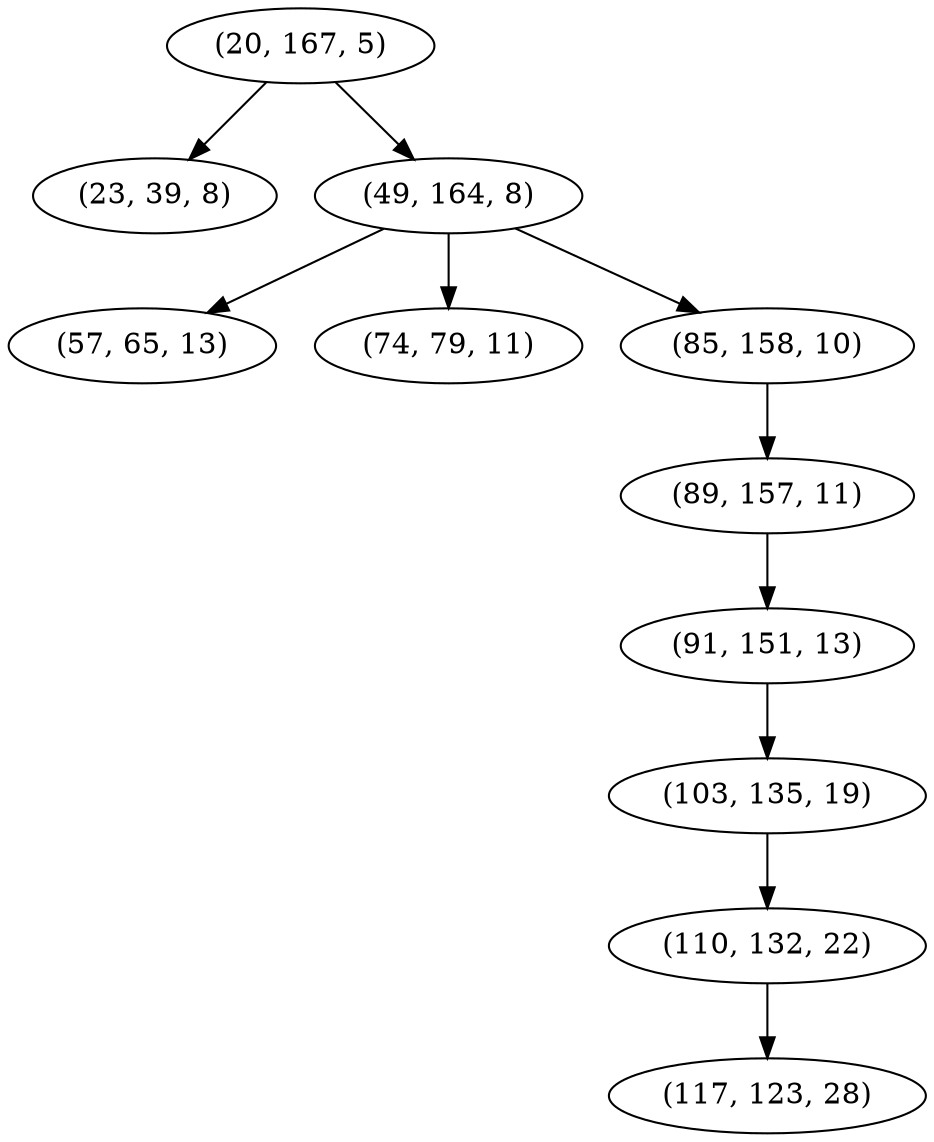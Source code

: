 digraph tree {
    "(20, 167, 5)";
    "(23, 39, 8)";
    "(49, 164, 8)";
    "(57, 65, 13)";
    "(74, 79, 11)";
    "(85, 158, 10)";
    "(89, 157, 11)";
    "(91, 151, 13)";
    "(103, 135, 19)";
    "(110, 132, 22)";
    "(117, 123, 28)";
    "(20, 167, 5)" -> "(23, 39, 8)";
    "(20, 167, 5)" -> "(49, 164, 8)";
    "(49, 164, 8)" -> "(57, 65, 13)";
    "(49, 164, 8)" -> "(74, 79, 11)";
    "(49, 164, 8)" -> "(85, 158, 10)";
    "(85, 158, 10)" -> "(89, 157, 11)";
    "(89, 157, 11)" -> "(91, 151, 13)";
    "(91, 151, 13)" -> "(103, 135, 19)";
    "(103, 135, 19)" -> "(110, 132, 22)";
    "(110, 132, 22)" -> "(117, 123, 28)";
}
